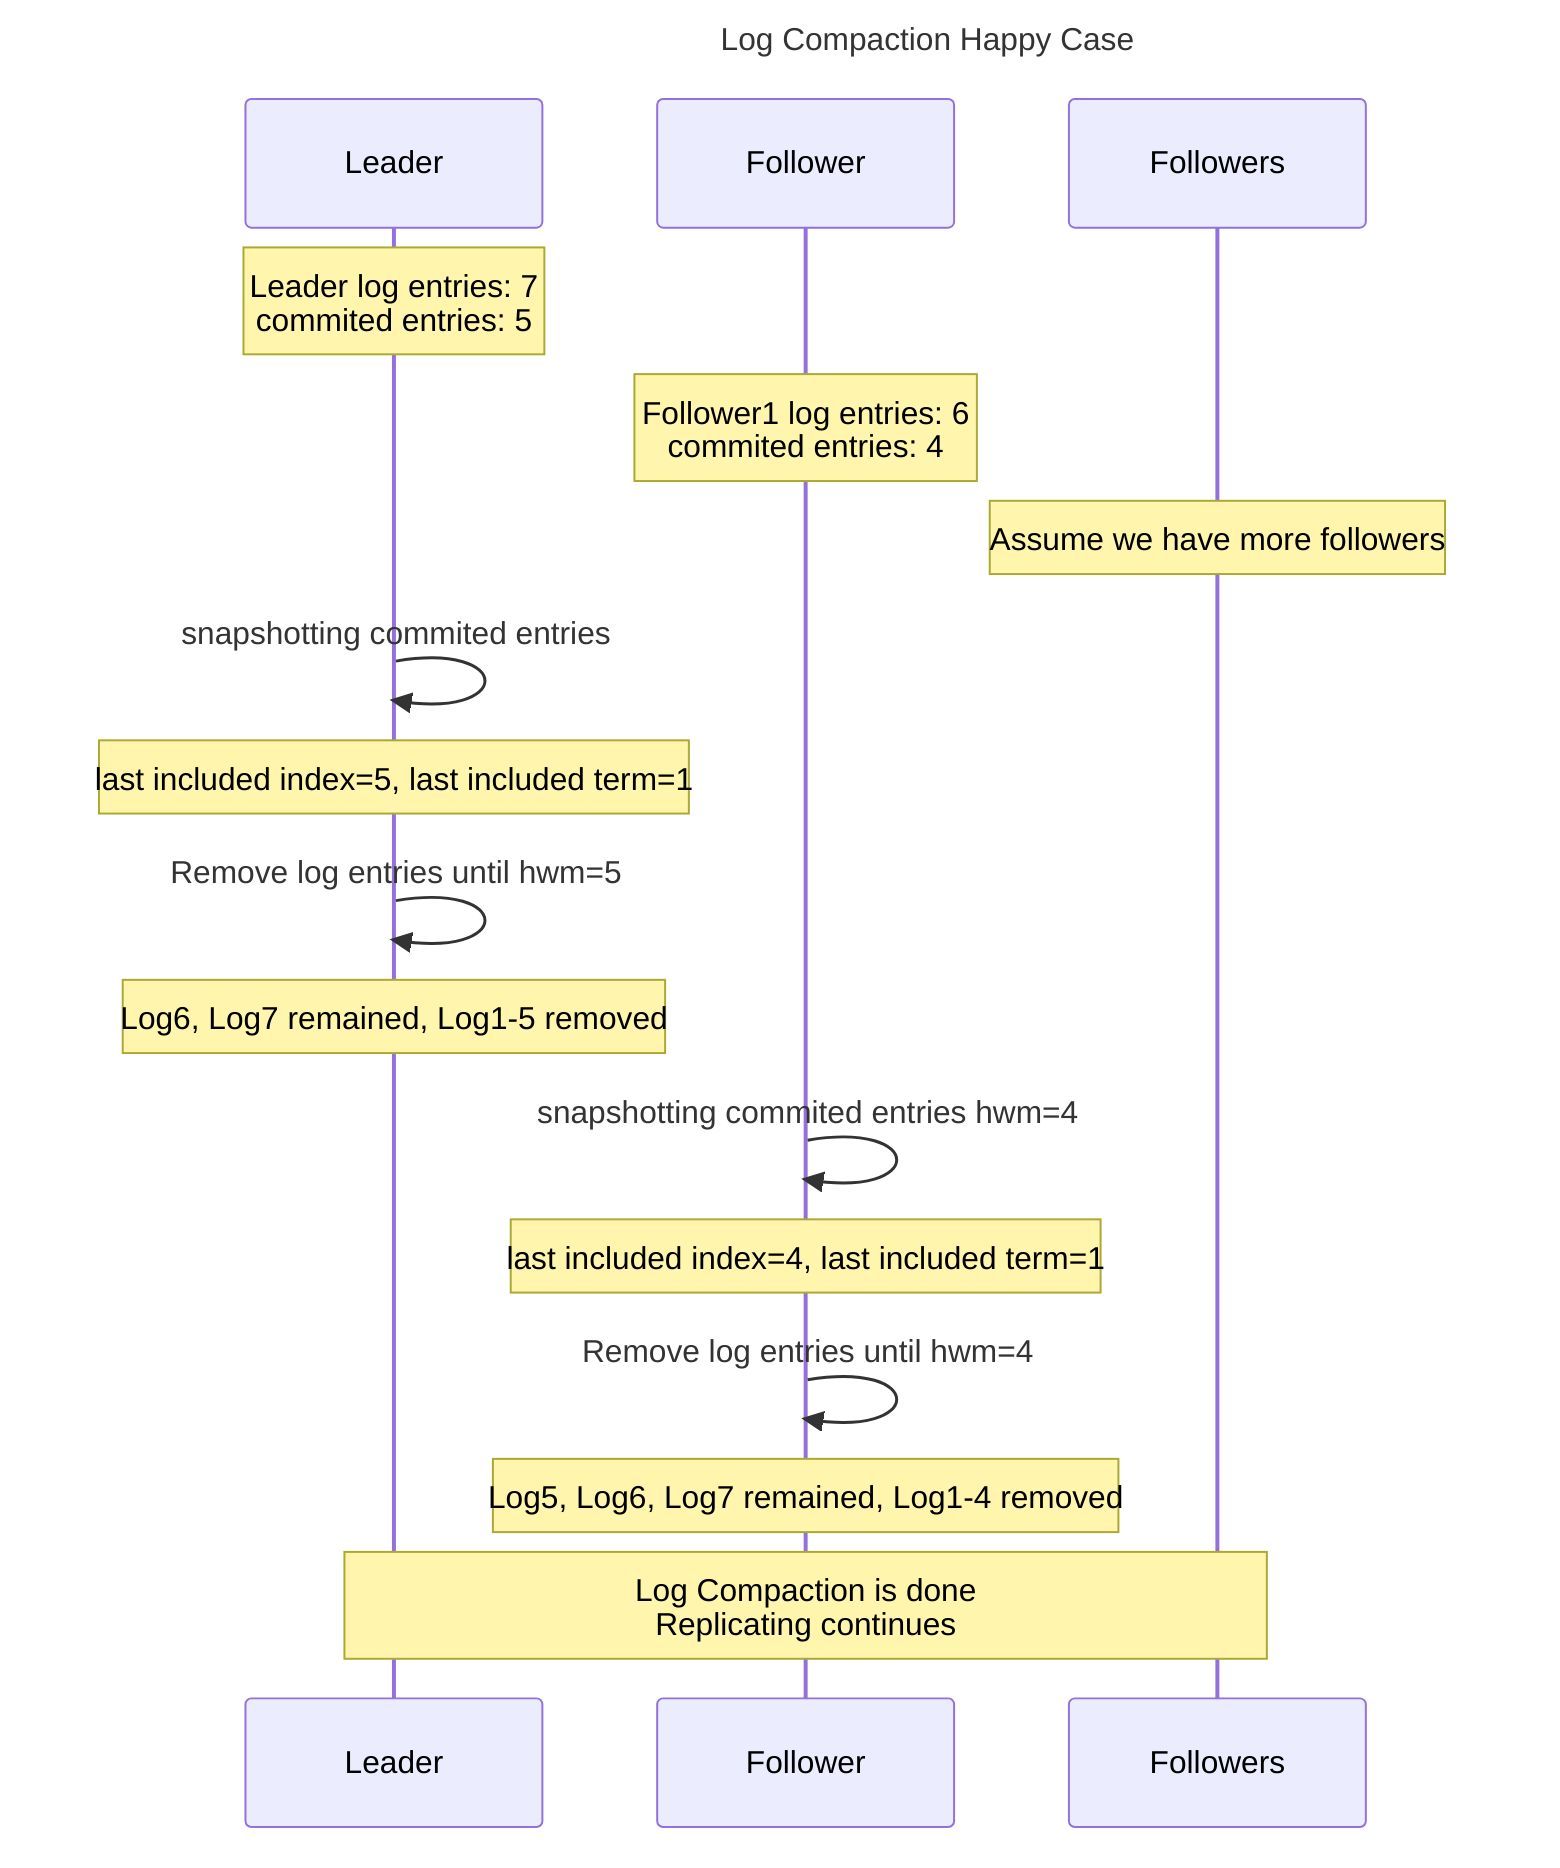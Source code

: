 ---
title: Log Compaction Happy Case
---
sequenceDiagram
    participant A as Leader
    participant B as Follower
    participant C as Followers
    Note over A: Leader log entries: 7<br>commited entries: 5
    Note over B: Follower1 log entries: 6<br>commited entries: 4
    Note over C: Assume we have more followers
    A ->> A: snapshotting commited entries
    Note over A: last included index=5, last included term=1
    A ->> A: Remove log entries until hwm=5
    Note over A: Log6, Log7 remained, Log1-5 removed
    B ->> B: snapshotting commited entries hwm=4
    Note over B: last included index=4, last included term=1
    B ->> B: Remove log entries until hwm=4
    Note over B: Log5, Log6, Log7 remained, Log1-4 removed
    Note over A, C: Log Compaction is done<br> Replicating continues